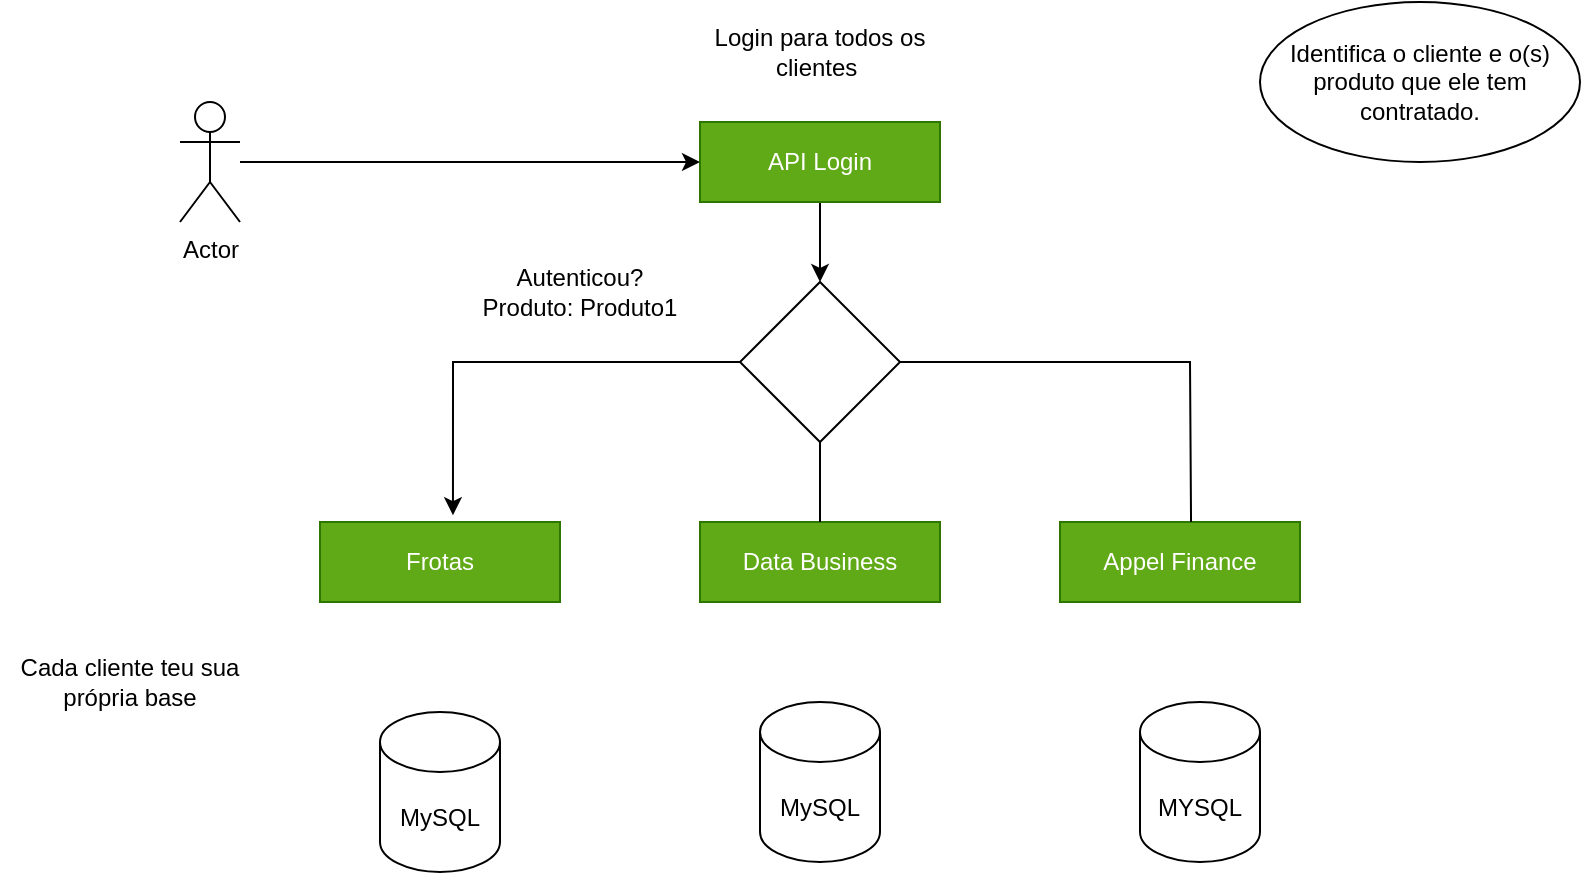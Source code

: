 <mxfile version="21.0.2" type="device"><diagram name="Page-1" id="e1DfRkF-FZuFbDKeXqw_"><mxGraphModel dx="989" dy="521" grid="1" gridSize="10" guides="1" tooltips="1" connect="1" arrows="1" fold="1" page="1" pageScale="1" pageWidth="827" pageHeight="1169" math="0" shadow="0"><root><mxCell id="0"/><mxCell id="1" parent="0"/><mxCell id="wkWh04On1_ZtQKee1IYc-8" value="" style="edgeStyle=orthogonalEdgeStyle;rounded=0;orthogonalLoop=1;jettySize=auto;html=1;" edge="1" parent="1" source="wkWh04On1_ZtQKee1IYc-1" target="wkWh04On1_ZtQKee1IYc-6"><mxGeometry relative="1" as="geometry"/></mxCell><mxCell id="wkWh04On1_ZtQKee1IYc-1" value="API Login" style="rounded=0;whiteSpace=wrap;html=1;fillColor=#60a917;fontColor=#ffffff;strokeColor=#2D7600;" vertex="1" parent="1"><mxGeometry x="360" y="210" width="120" height="40" as="geometry"/></mxCell><mxCell id="wkWh04On1_ZtQKee1IYc-3" value="Frotas" style="rounded=0;whiteSpace=wrap;html=1;fillColor=#60a917;fontColor=#ffffff;strokeColor=#2D7600;" vertex="1" parent="1"><mxGeometry x="170" y="410" width="120" height="40" as="geometry"/></mxCell><mxCell id="wkWh04On1_ZtQKee1IYc-4" value="Appel Finance" style="rounded=0;whiteSpace=wrap;html=1;fillColor=#60a917;fontColor=#ffffff;strokeColor=#2D7600;" vertex="1" parent="1"><mxGeometry x="540" y="410" width="120" height="40" as="geometry"/></mxCell><mxCell id="wkWh04On1_ZtQKee1IYc-5" value="Data Business" style="rounded=0;whiteSpace=wrap;html=1;fillColor=#60a917;fontColor=#ffffff;strokeColor=#2D7600;" vertex="1" parent="1"><mxGeometry x="360" y="410" width="120" height="40" as="geometry"/></mxCell><mxCell id="wkWh04On1_ZtQKee1IYc-11" value="" style="edgeStyle=orthogonalEdgeStyle;rounded=0;orthogonalLoop=1;jettySize=auto;html=1;entryX=0.554;entryY=-0.085;entryDx=0;entryDy=0;entryPerimeter=0;" edge="1" parent="1" source="wkWh04On1_ZtQKee1IYc-6" target="wkWh04On1_ZtQKee1IYc-3"><mxGeometry relative="1" as="geometry"><mxPoint x="320" y="330.0" as="targetPoint"/></mxGeometry></mxCell><mxCell id="wkWh04On1_ZtQKee1IYc-6" value="" style="rhombus;whiteSpace=wrap;html=1;" vertex="1" parent="1"><mxGeometry x="380" y="290" width="80" height="80" as="geometry"/></mxCell><mxCell id="wkWh04On1_ZtQKee1IYc-9" value="Autenticou?&lt;br&gt;Produto: Produto1" style="text;html=1;strokeColor=none;fillColor=none;align=center;verticalAlign=middle;whiteSpace=wrap;rounded=0;" vertex="1" parent="1"><mxGeometry x="250" y="280" width="100" height="30" as="geometry"/></mxCell><mxCell id="wkWh04On1_ZtQKee1IYc-24" style="edgeStyle=orthogonalEdgeStyle;rounded=0;orthogonalLoop=1;jettySize=auto;html=1;entryX=0;entryY=0.5;entryDx=0;entryDy=0;" edge="1" parent="1" source="wkWh04On1_ZtQKee1IYc-13" target="wkWh04On1_ZtQKee1IYc-1"><mxGeometry relative="1" as="geometry"><mxPoint x="170" y="210" as="targetPoint"/></mxGeometry></mxCell><mxCell id="wkWh04On1_ZtQKee1IYc-13" value="Actor" style="shape=umlActor;verticalLabelPosition=bottom;verticalAlign=top;html=1;outlineConnect=0;" vertex="1" parent="1"><mxGeometry x="100" y="200" width="30" height="60" as="geometry"/></mxCell><mxCell id="wkWh04On1_ZtQKee1IYc-14" value="Login para todos os clientes&amp;nbsp;" style="text;html=1;strokeColor=none;fillColor=none;align=center;verticalAlign=middle;whiteSpace=wrap;rounded=0;" vertex="1" parent="1"><mxGeometry x="345" y="160" width="150" height="30" as="geometry"/></mxCell><mxCell id="wkWh04On1_ZtQKee1IYc-15" value="Identifica o cliente e o(s) produto que ele tem contratado." style="ellipse;whiteSpace=wrap;html=1;" vertex="1" parent="1"><mxGeometry x="640" y="150" width="160" height="80" as="geometry"/></mxCell><mxCell id="wkWh04On1_ZtQKee1IYc-16" value="" style="endArrow=none;html=1;rounded=0;entryX=0.5;entryY=1;entryDx=0;entryDy=0;" edge="1" parent="1" target="wkWh04On1_ZtQKee1IYc-6"><mxGeometry width="50" height="50" relative="1" as="geometry"><mxPoint x="420" y="410" as="sourcePoint"/><mxPoint x="420" y="380" as="targetPoint"/><Array as="points"/></mxGeometry></mxCell><mxCell id="wkWh04On1_ZtQKee1IYc-17" value="" style="endArrow=none;html=1;rounded=0;exitX=1;exitY=0.5;exitDx=0;exitDy=0;entryX=0.546;entryY=0.001;entryDx=0;entryDy=0;entryPerimeter=0;" edge="1" parent="1" source="wkWh04On1_ZtQKee1IYc-6" target="wkWh04On1_ZtQKee1IYc-4"><mxGeometry width="50" height="50" relative="1" as="geometry"><mxPoint x="510" y="330" as="sourcePoint"/><mxPoint x="610" y="330" as="targetPoint"/><Array as="points"><mxPoint x="605" y="330"/></Array></mxGeometry></mxCell><mxCell id="wkWh04On1_ZtQKee1IYc-18" value="MySQL" style="shape=cylinder3;whiteSpace=wrap;html=1;boundedLbl=1;backgroundOutline=1;size=15;" vertex="1" parent="1"><mxGeometry x="200" y="505" width="60" height="80" as="geometry"/></mxCell><mxCell id="wkWh04On1_ZtQKee1IYc-19" value="MySQL" style="shape=cylinder3;whiteSpace=wrap;html=1;boundedLbl=1;backgroundOutline=1;size=15;" vertex="1" parent="1"><mxGeometry x="390" y="500" width="60" height="80" as="geometry"/></mxCell><mxCell id="wkWh04On1_ZtQKee1IYc-20" value="MYSQL" style="shape=cylinder3;whiteSpace=wrap;html=1;boundedLbl=1;backgroundOutline=1;size=15;" vertex="1" parent="1"><mxGeometry x="580" y="500" width="60" height="80" as="geometry"/></mxCell><mxCell id="wkWh04On1_ZtQKee1IYc-29" value="Cada cliente teu sua própria base" style="text;html=1;strokeColor=none;fillColor=none;align=center;verticalAlign=middle;whiteSpace=wrap;rounded=0;" vertex="1" parent="1"><mxGeometry x="10" y="475" width="130" height="30" as="geometry"/></mxCell></root></mxGraphModel></diagram></mxfile>